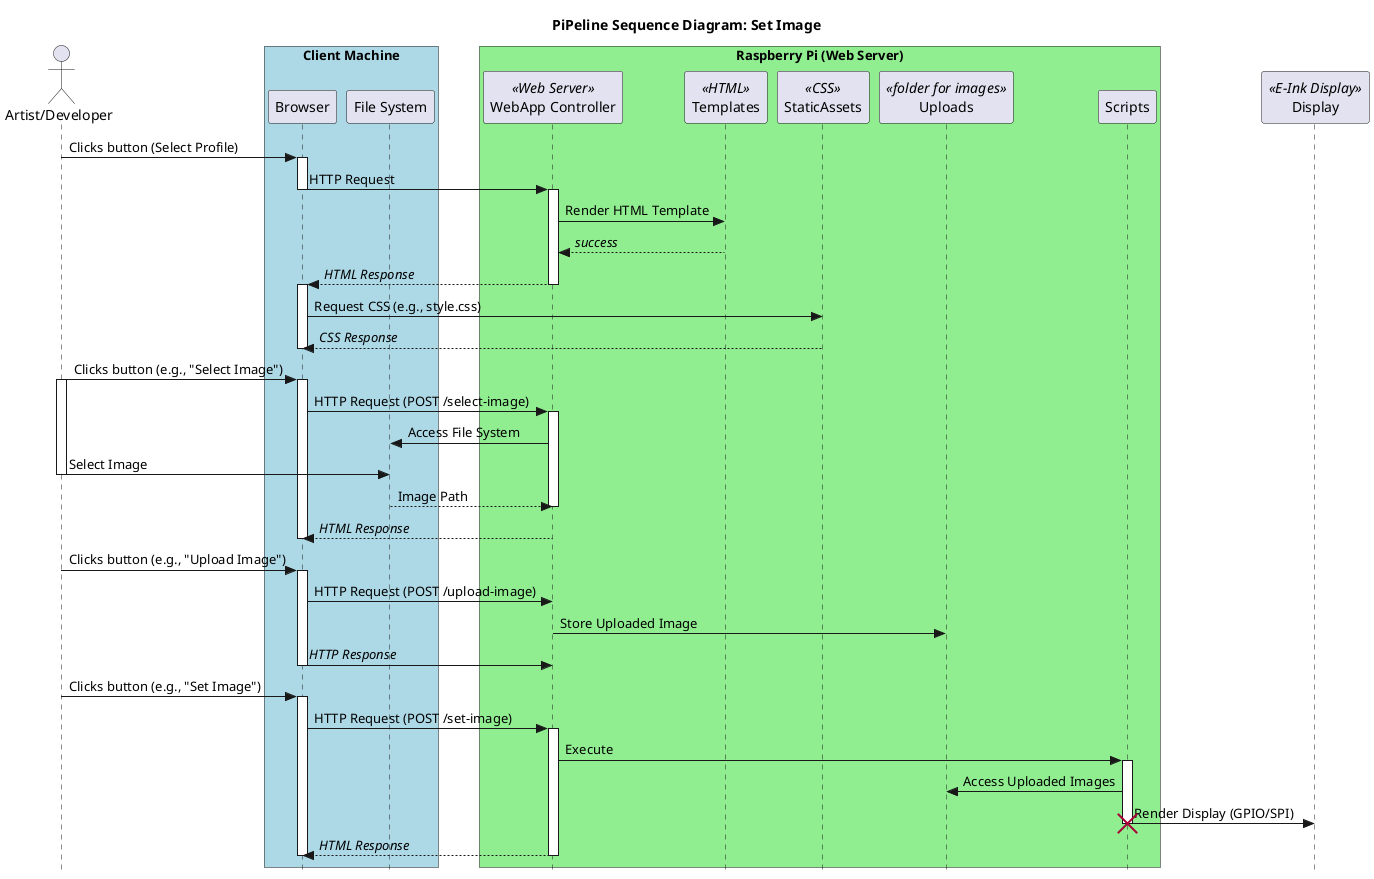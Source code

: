 @startuml
skinparam style strictuml

title PiPeline Sequence Diagram: Set Image

actor User as "Artist/Developer"

box "Client Machine" #LightBlue
participant Browser
participant FileSystem as "File System"
end box

box "Raspberry Pi (Web Server)" #LightGreen
participant WebApp as "WebApp Controller" <<Web Server>>
participant Templates <<HTML>>
participant StaticAssets <<CSS>>
participant Uploads <<folder for images>>
participant Scripts
end box

participant Display <<E-Ink Display>>

User -> Browser : Clicks button (Select Profile)
activate Browser
Browser -> WebApp : HTTP Request
deactivate Browser

activate WebApp
WebApp -> Templates : Render HTML Template
Templates --> WebApp : //success//
WebApp --> Browser : //HTML Response//
deactivate WebApp

activate Browser
Browser -> StaticAssets : Request CSS (e.g., style.css)
StaticAssets --> Browser : //CSS Response//
deactivate Browser

User -> Browser : Clicks button (e.g., "Select Image")
activate User
activate Browser
Browser -> WebApp : HTTP Request (POST /select-image)

activate WebApp
WebApp -> FileSystem : Access File System
User -> FileSystem : Select Image
deactivate User

FileSystem --> WebApp : Image Path
deactivate WebApp
WebApp --> Browser : //HTML Response//
deactivate Browser

User -> Browser : Clicks button (e.g., "Upload Image")
activate Browser
Browser -> WebApp : HTTP Request (POST /upload-image)
WebApp -> Uploads : Store Uploaded Image
Browser -> WebApp : //HTTP Response//
deactivate Browser

User -> Browser : Clicks button (e.g., "Set Image")
activate Browser
Browser -> WebApp : HTTP Request (POST /set-image)

activate WebApp
WebApp -> Scripts : Execute
activate Scripts
Scripts -> Uploads : Access Uploaded Images
Scripts -> Display : Render Display (GPIO/SPI)
destroy Scripts
WebApp --> Browser : //HTML Response//
deactivate Browser
deactivate WebApp

@enduml